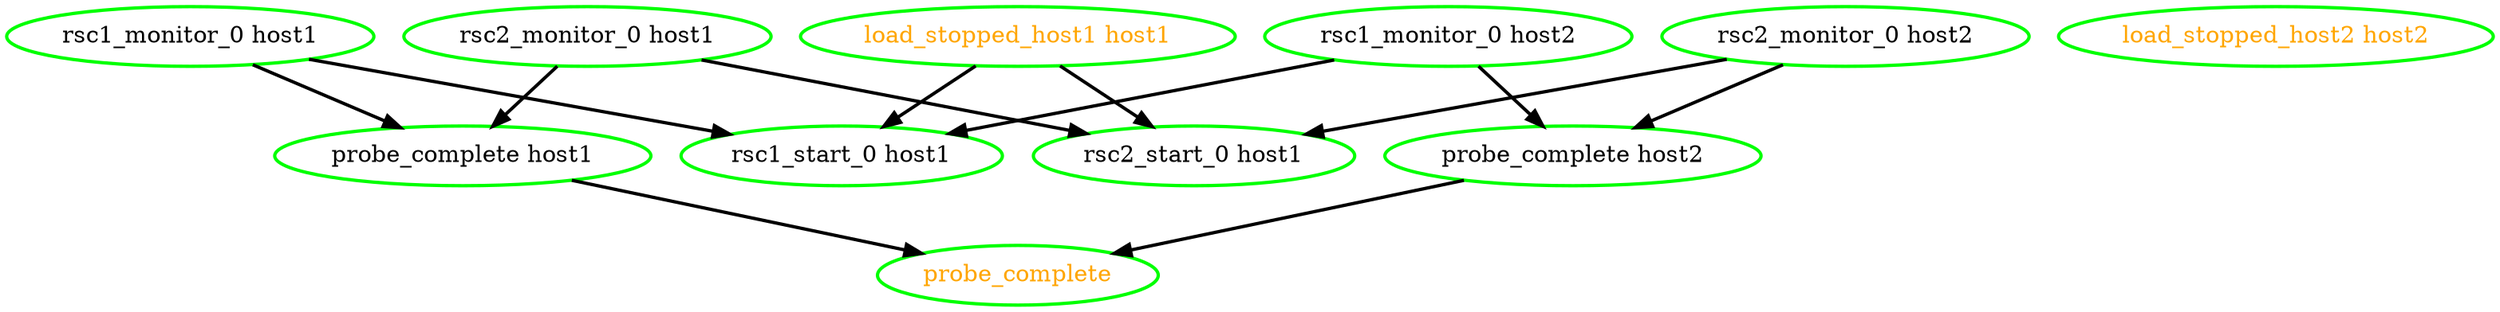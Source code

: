 digraph "g" {
"load_stopped_host1 host1" -> "rsc1_start_0 host1" [ style = bold]
"load_stopped_host1 host1" -> "rsc2_start_0 host1" [ style = bold]
"load_stopped_host1 host1" [ style=bold color="green" fontcolor="orange" ]
"load_stopped_host2 host2" [ style=bold color="green" fontcolor="orange" ]
"probe_complete host1" -> "probe_complete" [ style = bold]
"probe_complete host1" [ style=bold color="green" fontcolor="black" ]
"probe_complete host2" -> "probe_complete" [ style = bold]
"probe_complete host2" [ style=bold color="green" fontcolor="black" ]
"probe_complete" [ style=bold color="green" fontcolor="orange" ]
"rsc1_monitor_0 host1" -> "probe_complete host1" [ style = bold]
"rsc1_monitor_0 host1" -> "rsc1_start_0 host1" [ style = bold]
"rsc1_monitor_0 host1" [ style=bold color="green" fontcolor="black" ]
"rsc1_monitor_0 host2" -> "probe_complete host2" [ style = bold]
"rsc1_monitor_0 host2" -> "rsc1_start_0 host1" [ style = bold]
"rsc1_monitor_0 host2" [ style=bold color="green" fontcolor="black" ]
"rsc1_start_0 host1" [ style=bold color="green" fontcolor="black" ]
"rsc2_monitor_0 host1" -> "probe_complete host1" [ style = bold]
"rsc2_monitor_0 host1" -> "rsc2_start_0 host1" [ style = bold]
"rsc2_monitor_0 host1" [ style=bold color="green" fontcolor="black" ]
"rsc2_monitor_0 host2" -> "probe_complete host2" [ style = bold]
"rsc2_monitor_0 host2" -> "rsc2_start_0 host1" [ style = bold]
"rsc2_monitor_0 host2" [ style=bold color="green" fontcolor="black" ]
"rsc2_start_0 host1" [ style=bold color="green" fontcolor="black" ]
}

